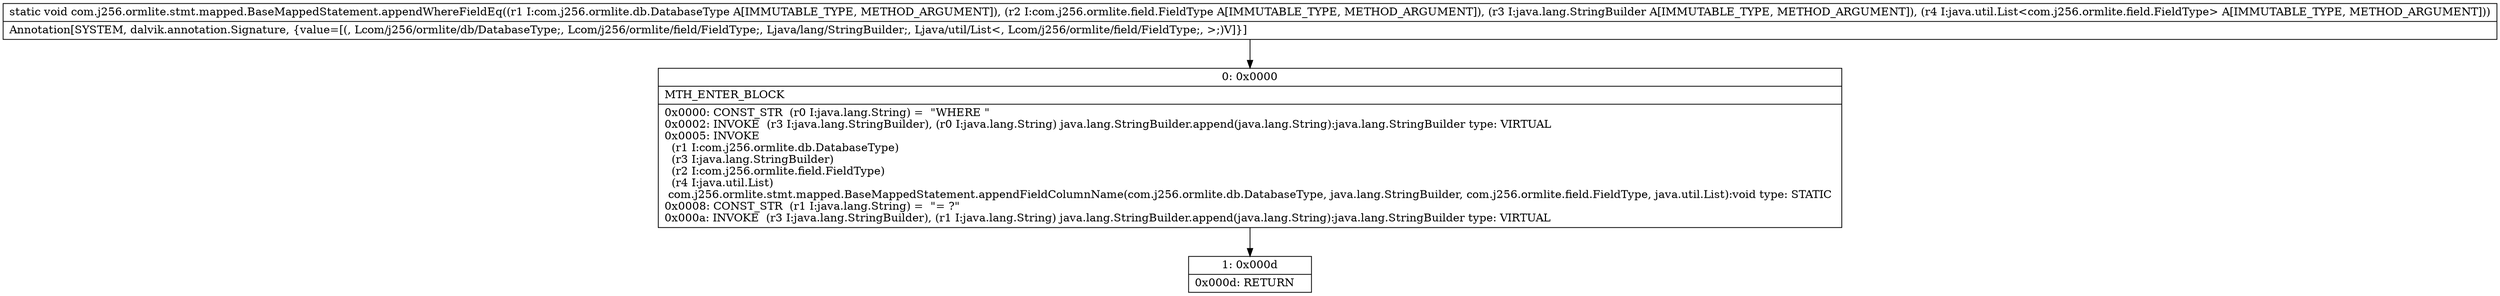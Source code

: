 digraph "CFG forcom.j256.ormlite.stmt.mapped.BaseMappedStatement.appendWhereFieldEq(Lcom\/j256\/ormlite\/db\/DatabaseType;Lcom\/j256\/ormlite\/field\/FieldType;Ljava\/lang\/StringBuilder;Ljava\/util\/List;)V" {
Node_0 [shape=record,label="{0\:\ 0x0000|MTH_ENTER_BLOCK\l|0x0000: CONST_STR  (r0 I:java.lang.String) =  \"WHERE \" \l0x0002: INVOKE  (r3 I:java.lang.StringBuilder), (r0 I:java.lang.String) java.lang.StringBuilder.append(java.lang.String):java.lang.StringBuilder type: VIRTUAL \l0x0005: INVOKE  \l  (r1 I:com.j256.ormlite.db.DatabaseType)\l  (r3 I:java.lang.StringBuilder)\l  (r2 I:com.j256.ormlite.field.FieldType)\l  (r4 I:java.util.List)\l com.j256.ormlite.stmt.mapped.BaseMappedStatement.appendFieldColumnName(com.j256.ormlite.db.DatabaseType, java.lang.StringBuilder, com.j256.ormlite.field.FieldType, java.util.List):void type: STATIC \l0x0008: CONST_STR  (r1 I:java.lang.String) =  \"= ?\" \l0x000a: INVOKE  (r3 I:java.lang.StringBuilder), (r1 I:java.lang.String) java.lang.StringBuilder.append(java.lang.String):java.lang.StringBuilder type: VIRTUAL \l}"];
Node_1 [shape=record,label="{1\:\ 0x000d|0x000d: RETURN   \l}"];
MethodNode[shape=record,label="{static void com.j256.ormlite.stmt.mapped.BaseMappedStatement.appendWhereFieldEq((r1 I:com.j256.ormlite.db.DatabaseType A[IMMUTABLE_TYPE, METHOD_ARGUMENT]), (r2 I:com.j256.ormlite.field.FieldType A[IMMUTABLE_TYPE, METHOD_ARGUMENT]), (r3 I:java.lang.StringBuilder A[IMMUTABLE_TYPE, METHOD_ARGUMENT]), (r4 I:java.util.List\<com.j256.ormlite.field.FieldType\> A[IMMUTABLE_TYPE, METHOD_ARGUMENT]))  | Annotation[SYSTEM, dalvik.annotation.Signature, \{value=[(, Lcom\/j256\/ormlite\/db\/DatabaseType;, Lcom\/j256\/ormlite\/field\/FieldType;, Ljava\/lang\/StringBuilder;, Ljava\/util\/List\<, Lcom\/j256\/ormlite\/field\/FieldType;, \>;)V]\}]\l}"];
MethodNode -> Node_0;
Node_0 -> Node_1;
}

